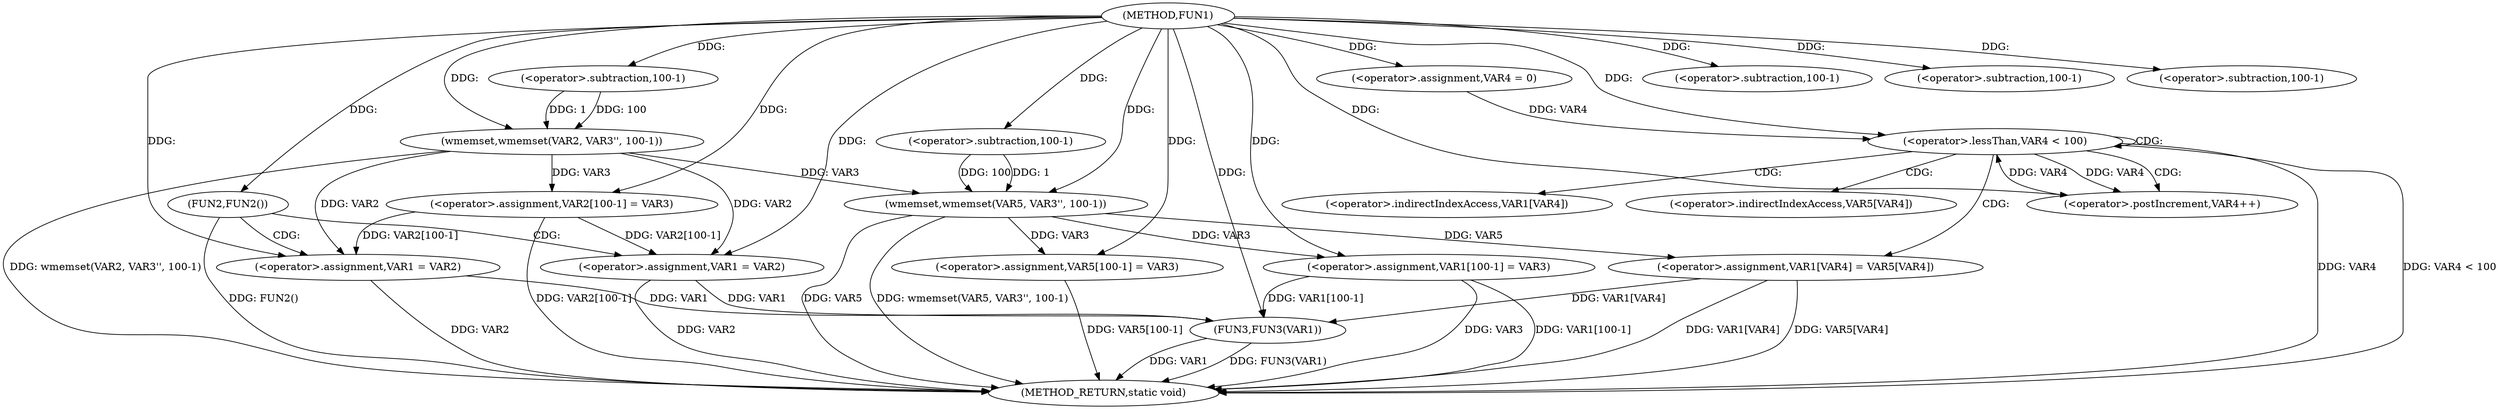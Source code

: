 digraph FUN1 {  
"1000100" [label = "(METHOD,FUN1)" ]
"1000170" [label = "(METHOD_RETURN,static void)" ]
"1000104" [label = "(wmemset,wmemset(VAR2, VAR3'', 100-1))" ]
"1000107" [label = "(<operator>.subtraction,100-1)" ]
"1000110" [label = "(<operator>.assignment,VAR2[100-1] = VAR3)" ]
"1000113" [label = "(<operator>.subtraction,100-1)" ]
"1000118" [label = "(FUN2,FUN2())" ]
"1000120" [label = "(<operator>.assignment,VAR1 = VAR2)" ]
"1000125" [label = "(<operator>.assignment,VAR1 = VAR2)" ]
"1000131" [label = "(wmemset,wmemset(VAR5, VAR3'', 100-1))" ]
"1000134" [label = "(<operator>.subtraction,100-1)" ]
"1000137" [label = "(<operator>.assignment,VAR5[100-1] = VAR3)" ]
"1000140" [label = "(<operator>.subtraction,100-1)" ]
"1000145" [label = "(<operator>.assignment,VAR4 = 0)" ]
"1000148" [label = "(<operator>.lessThan,VAR4 < 100)" ]
"1000151" [label = "(<operator>.postIncrement,VAR4++)" ]
"1000154" [label = "(<operator>.assignment,VAR1[VAR4] = VAR5[VAR4])" ]
"1000161" [label = "(<operator>.assignment,VAR1[100-1] = VAR3)" ]
"1000164" [label = "(<operator>.subtraction,100-1)" ]
"1000168" [label = "(FUN3,FUN3(VAR1))" ]
"1000155" [label = "(<operator>.indirectIndexAccess,VAR1[VAR4])" ]
"1000158" [label = "(<operator>.indirectIndexAccess,VAR5[VAR4])" ]
  "1000168" -> "1000170"  [ label = "DDG: VAR1"] 
  "1000104" -> "1000170"  [ label = "DDG: wmemset(VAR2, VAR3'', 100-1)"] 
  "1000131" -> "1000170"  [ label = "DDG: VAR5"] 
  "1000125" -> "1000170"  [ label = "DDG: VAR2"] 
  "1000118" -> "1000170"  [ label = "DDG: FUN2()"] 
  "1000137" -> "1000170"  [ label = "DDG: VAR5[100-1]"] 
  "1000161" -> "1000170"  [ label = "DDG: VAR1[100-1]"] 
  "1000131" -> "1000170"  [ label = "DDG: wmemset(VAR5, VAR3'', 100-1)"] 
  "1000168" -> "1000170"  [ label = "DDG: FUN3(VAR1)"] 
  "1000154" -> "1000170"  [ label = "DDG: VAR1[VAR4]"] 
  "1000154" -> "1000170"  [ label = "DDG: VAR5[VAR4]"] 
  "1000161" -> "1000170"  [ label = "DDG: VAR3"] 
  "1000148" -> "1000170"  [ label = "DDG: VAR4"] 
  "1000148" -> "1000170"  [ label = "DDG: VAR4 < 100"] 
  "1000120" -> "1000170"  [ label = "DDG: VAR2"] 
  "1000110" -> "1000170"  [ label = "DDG: VAR2[100-1]"] 
  "1000100" -> "1000104"  [ label = "DDG: "] 
  "1000107" -> "1000104"  [ label = "DDG: 100"] 
  "1000107" -> "1000104"  [ label = "DDG: 1"] 
  "1000100" -> "1000107"  [ label = "DDG: "] 
  "1000104" -> "1000110"  [ label = "DDG: VAR3"] 
  "1000100" -> "1000110"  [ label = "DDG: "] 
  "1000100" -> "1000113"  [ label = "DDG: "] 
  "1000100" -> "1000118"  [ label = "DDG: "] 
  "1000104" -> "1000120"  [ label = "DDG: VAR2"] 
  "1000110" -> "1000120"  [ label = "DDG: VAR2[100-1]"] 
  "1000100" -> "1000120"  [ label = "DDG: "] 
  "1000104" -> "1000125"  [ label = "DDG: VAR2"] 
  "1000110" -> "1000125"  [ label = "DDG: VAR2[100-1]"] 
  "1000100" -> "1000125"  [ label = "DDG: "] 
  "1000100" -> "1000131"  [ label = "DDG: "] 
  "1000104" -> "1000131"  [ label = "DDG: VAR3"] 
  "1000134" -> "1000131"  [ label = "DDG: 100"] 
  "1000134" -> "1000131"  [ label = "DDG: 1"] 
  "1000100" -> "1000134"  [ label = "DDG: "] 
  "1000131" -> "1000137"  [ label = "DDG: VAR3"] 
  "1000100" -> "1000137"  [ label = "DDG: "] 
  "1000100" -> "1000140"  [ label = "DDG: "] 
  "1000100" -> "1000145"  [ label = "DDG: "] 
  "1000151" -> "1000148"  [ label = "DDG: VAR4"] 
  "1000145" -> "1000148"  [ label = "DDG: VAR4"] 
  "1000100" -> "1000148"  [ label = "DDG: "] 
  "1000148" -> "1000151"  [ label = "DDG: VAR4"] 
  "1000100" -> "1000151"  [ label = "DDG: "] 
  "1000131" -> "1000154"  [ label = "DDG: VAR5"] 
  "1000100" -> "1000161"  [ label = "DDG: "] 
  "1000131" -> "1000161"  [ label = "DDG: VAR3"] 
  "1000100" -> "1000164"  [ label = "DDG: "] 
  "1000125" -> "1000168"  [ label = "DDG: VAR1"] 
  "1000154" -> "1000168"  [ label = "DDG: VAR1[VAR4]"] 
  "1000120" -> "1000168"  [ label = "DDG: VAR1"] 
  "1000161" -> "1000168"  [ label = "DDG: VAR1[100-1]"] 
  "1000100" -> "1000168"  [ label = "DDG: "] 
  "1000118" -> "1000125"  [ label = "CDG: "] 
  "1000118" -> "1000120"  [ label = "CDG: "] 
  "1000148" -> "1000155"  [ label = "CDG: "] 
  "1000148" -> "1000154"  [ label = "CDG: "] 
  "1000148" -> "1000151"  [ label = "CDG: "] 
  "1000148" -> "1000148"  [ label = "CDG: "] 
  "1000148" -> "1000158"  [ label = "CDG: "] 
}
